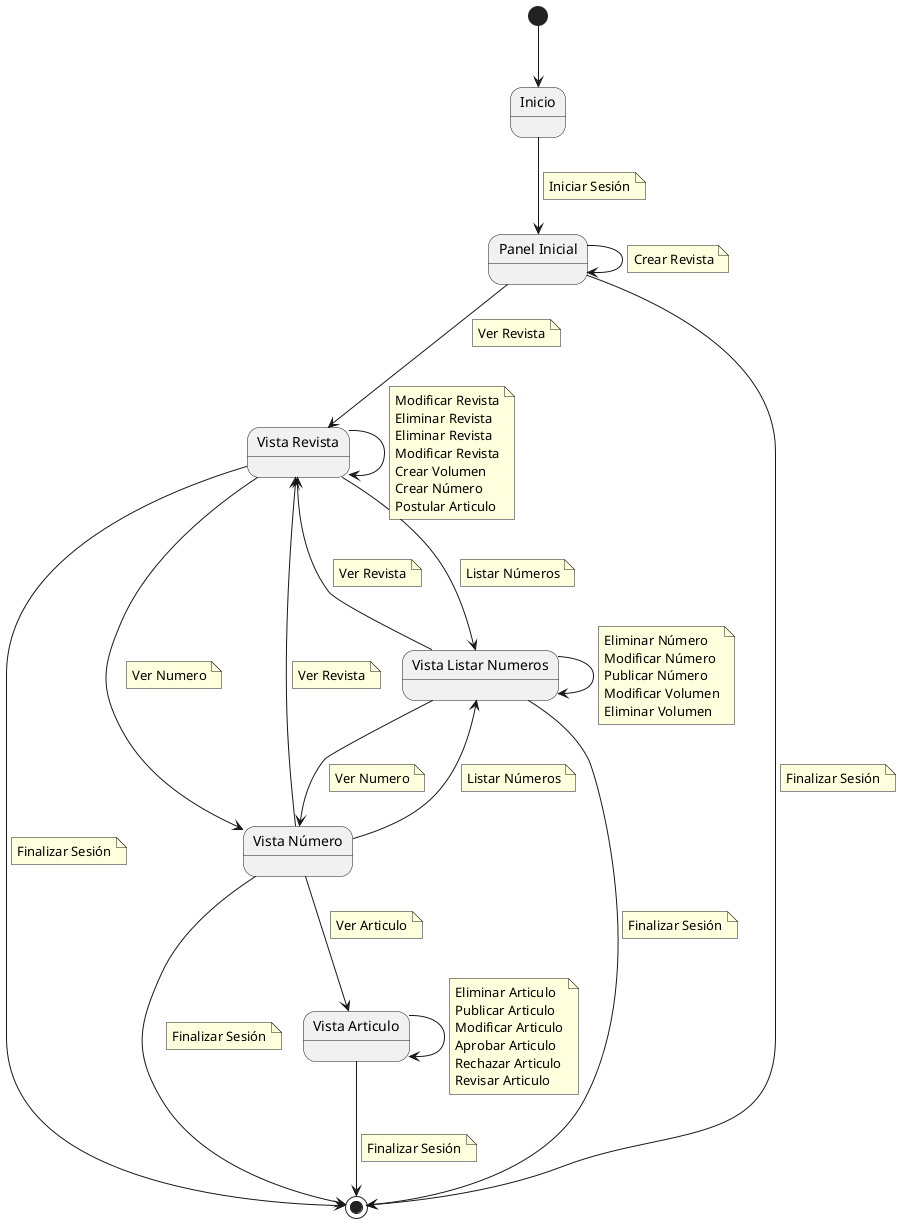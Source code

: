 @startuml Diagrama De Contexto

State "Inicio" as inicial
State "Panel Inicial" as admin
State "Vista Revista" as revista
State "Vista Listar Numeros" as volumenesYNumeros
State "Vista Número" as Articulos
State "Vista Articulo" as Articulo

[*] --> inicial

admin --> [*]
note on link
    Finalizar Sesión
end note
revista --> [*]
note on link
    Finalizar Sesión
end note
volumenesYNumeros -r-> [*]
note on link
    Finalizar Sesión
end note
Articulos --> [*]
note on link
    Finalizar Sesión
end note
Articulo --> [*]
note on link
    Finalizar Sesión
end note



inicial --> admin
note on link
    Iniciar Sesión
end note

admin --> admin
note on link
    Crear Revista
end note

admin --> revista
note on link
    Ver Revista
end note

revista -r-> volumenesYNumeros
note on link
    Listar Números
end note
volumenesYNumeros --> revista
note on link
    Ver Revista
end note

volumenesYNumeros --> Articulos
note on link
    Ver Numero
end note
Articulos --> volumenesYNumeros
note on link
    Listar Números
end note

revista -r-> Articulos
note on link
    Ver Numero
end note
Articulos -l-> revista
note on link
    Ver Revista
end note

revista --> revista
note on link
    Modificar Revista
    Eliminar Revista
    Eliminar Revista
    Modificar Revista
    Crear Volumen
    Crear Número
    Postular Articulo
end note

volumenesYNumeros --> volumenesYNumeros
note on link
    Eliminar Número
    Modificar Número
    Publicar Número
    Modificar Volumen
    Eliminar Volumen
end note


Articulos --> Articulo
note on link
    Ver Articulo
end note

Articulo --> Articulo
note on link
    Eliminar Articulo
    Publicar Articulo
    Modificar Articulo
    Aprobar Articulo
    Rechazar Articulo
    Revisar Articulo
end note






@enduml
